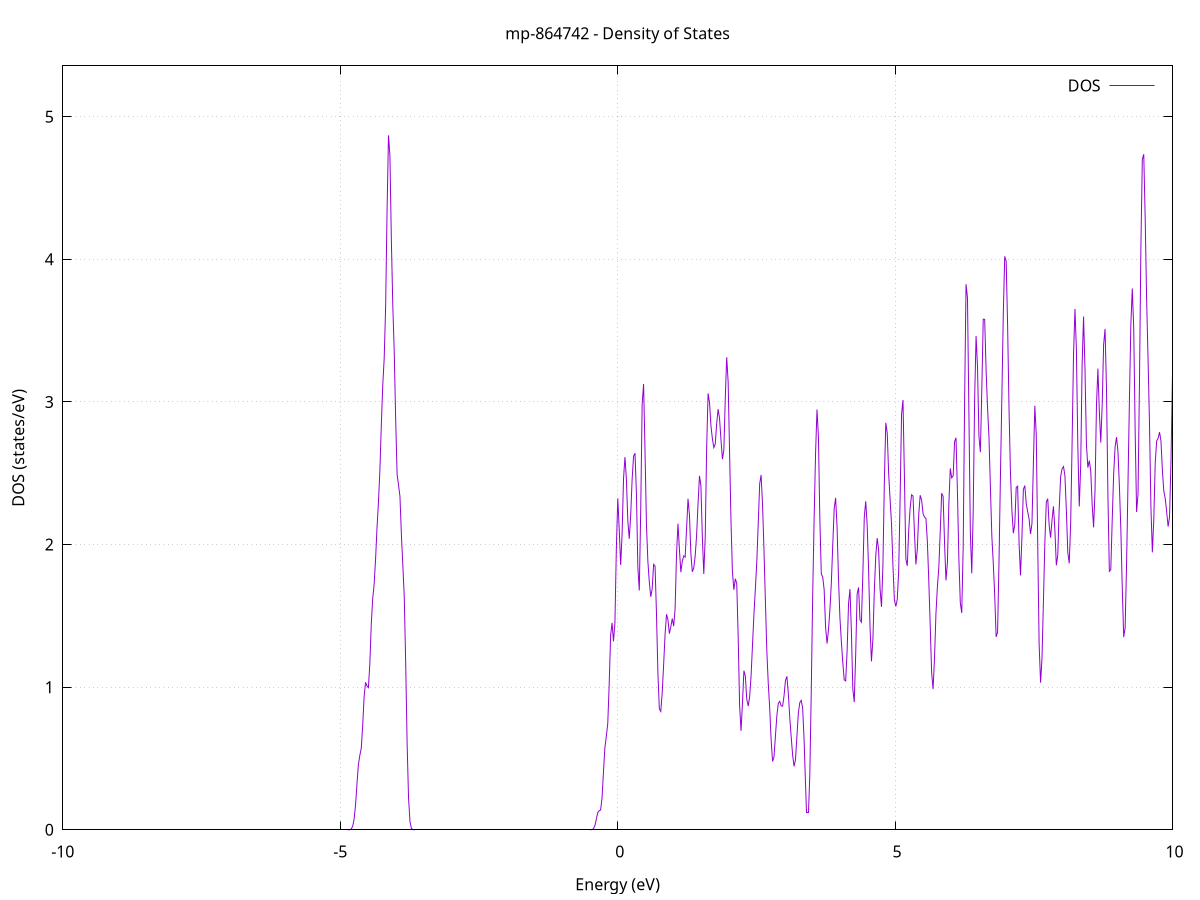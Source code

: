 set title 'mp-864742 - Density of States'
set xlabel 'Energy (eV)'
set ylabel 'DOS (states/eV)'
set grid
set xrange [-10:10]
set yrange [0:5.356]
set xzeroaxis lt -1
set terminal png size 800,600
set output 'mp-864742_dos_gnuplot.png'
plot '-' using 1:2 with lines title 'DOS'
-24.716100 0.000000
-24.690300 0.000000
-24.664400 0.000000
-24.638600 0.000000
-24.612800 0.000000
-24.586900 0.000000
-24.561100 0.000000
-24.535300 0.000000
-24.509400 0.000000
-24.483600 0.000000
-24.457800 0.000000
-24.432000 0.000000
-24.406100 0.000000
-24.380300 0.000000
-24.354500 0.000000
-24.328600 0.000000
-24.302800 0.000000
-24.277000 0.000000
-24.251200 0.000000
-24.225300 0.000000
-24.199500 0.000000
-24.173700 0.000000
-24.147800 0.000000
-24.122000 0.000000
-24.096200 0.000000
-24.070300 0.000000
-24.044500 0.000000
-24.018700 0.000000
-23.992900 0.000000
-23.967000 0.000000
-23.941200 0.000000
-23.915400 0.000000
-23.889500 0.000000
-23.863700 0.000000
-23.837900 0.000000
-23.812100 0.000000
-23.786200 0.000000
-23.760400 0.000000
-23.734600 0.000000
-23.708700 0.000000
-23.682900 0.000000
-23.657100 0.000000
-23.631200 0.000000
-23.605400 0.000000
-23.579600 0.000000
-23.553800 0.000000
-23.527900 0.000000
-23.502100 0.000000
-23.476300 0.000000
-23.450400 0.000000
-23.424600 0.000000
-23.398800 0.000000
-23.373000 0.000000
-23.347100 0.000000
-23.321300 0.000000
-23.295500 0.000000
-23.269600 0.000000
-23.243800 0.000000
-23.218000 0.000000
-23.192200 0.000000
-23.166300 0.000000
-23.140500 0.000000
-23.114700 0.000000
-23.088800 0.000000
-23.063000 0.000000
-23.037200 0.000000
-23.011300 0.000000
-22.985500 0.000000
-22.959700 0.000000
-22.933900 0.000000
-22.908000 0.000000
-22.882200 0.000000
-22.856400 0.000000
-22.830500 0.000000
-22.804700 0.000000
-22.778900 0.000000
-22.753100 0.000000
-22.727200 0.000000
-22.701400 0.000000
-22.675600 0.000000
-22.649700 0.000000
-22.623900 0.000000
-22.598100 0.000000
-22.572200 0.000000
-22.546400 0.000000
-22.520600 0.000500
-22.494800 0.011500
-22.468900 0.144000
-22.443100 1.083900
-22.417300 4.920800
-22.391400 13.789600
-22.365600 25.546900
-22.339800 36.479000
-22.314000 46.267000
-22.288100 48.267600
-22.262300 34.844300
-22.236500 15.953400
-22.210600 5.738500
-22.184800 8.508500
-22.159000 28.152300
-22.133100 66.675800
-22.107300 106.587000
-22.081500 115.550600
-22.055700 83.908400
-22.029800 39.835400
-22.004000 12.054400
-21.978200 2.277900
-21.952300 0.264900
-21.926500 0.018800
-21.900700 0.000800
-21.874900 0.000000
-21.849000 0.000000
-21.823200 0.000000
-21.797400 0.000000
-21.771500 0.000000
-21.745700 0.000000
-21.719900 0.000000
-21.694000 0.000000
-21.668200 0.000000
-21.642400 0.000000
-21.616600 0.000000
-21.590700 0.000000
-21.564900 0.000000
-21.539100 0.000000
-21.513200 0.000000
-21.487400 0.000000
-21.461600 0.000000
-21.435800 0.000000
-21.409900 0.000000
-21.384100 0.000000
-21.358300 0.000000
-21.332400 0.000000
-21.306600 0.000000
-21.280800 0.000000
-21.254900 0.000000
-21.229100 0.000000
-21.203300 0.000000
-21.177500 0.000000
-21.151600 0.000000
-21.125800 0.000000
-21.100000 0.000000
-21.074100 0.000000
-21.048300 0.000000
-21.022500 0.000000
-20.996700 0.000000
-20.970800 0.000000
-20.945000 0.000000
-20.919200 0.000000
-20.893300 0.000000
-20.867500 0.000000
-20.841700 0.000000
-20.815900 0.000000
-20.790000 0.000000
-20.764200 0.000000
-20.738400 0.000000
-20.712500 0.000000
-20.686700 0.000000
-20.660900 0.000000
-20.635000 0.000000
-20.609200 0.000000
-20.583400 0.000000
-20.557600 0.000000
-20.531700 0.000000
-20.505900 0.000000
-20.480100 0.000000
-20.454200 0.000000
-20.428400 0.000000
-20.402600 0.000000
-20.376800 0.000000
-20.350900 0.000000
-20.325100 0.000000
-20.299300 0.000000
-20.273400 0.000000
-20.247600 0.000000
-20.221800 0.000000
-20.195900 0.000000
-20.170100 0.000000
-20.144300 0.000000
-20.118500 0.000000
-20.092600 0.000000
-20.066800 0.000000
-20.041000 0.000000
-20.015100 0.000000
-19.989300 0.000000
-19.963500 0.000000
-19.937700 0.000000
-19.911800 0.000000
-19.886000 0.000000
-19.860200 0.000000
-19.834300 0.000000
-19.808500 0.000000
-19.782700 0.000000
-19.756800 0.000000
-19.731000 0.000000
-19.705200 0.000000
-19.679400 0.000000
-19.653500 0.000000
-19.627700 0.000000
-19.601900 0.000000
-19.576000 0.000000
-19.550200 0.000000
-19.524400 0.000000
-19.498600 0.000000
-19.472700 0.000000
-19.446900 0.000000
-19.421100 0.000000
-19.395200 0.000000
-19.369400 0.000000
-19.343600 0.000000
-19.317700 0.000000
-19.291900 0.000000
-19.266100 0.000000
-19.240300 0.000000
-19.214400 0.000000
-19.188600 0.000000
-19.162800 0.000000
-19.136900 0.000000
-19.111100 0.000000
-19.085300 0.000000
-19.059500 0.000000
-19.033600 0.000000
-19.007800 0.000000
-18.982000 0.000000
-18.956100 0.000000
-18.930300 0.000000
-18.904500 0.000000
-18.878600 0.000000
-18.852800 0.000000
-18.827000 0.000000
-18.801200 0.000000
-18.775300 0.000000
-18.749500 0.000000
-18.723700 0.001200
-18.697800 0.024100
-18.672000 0.298000
-18.646200 2.216200
-18.620400 10.000600
-18.594500 28.000200
-18.568700 51.400400
-18.542900 69.142400
-18.517000 76.926200
-18.491200 70.658900
-18.465400 48.106300
-18.439600 22.242800
-18.413700 6.692800
-18.387900 1.281200
-18.362100 0.153400
-18.336200 0.011300
-18.310400 0.000500
-18.284600 0.000000
-18.258700 0.000000
-18.232900 0.000000
-18.207100 0.000000
-18.181300 0.000000
-18.155400 0.000000
-18.129600 0.000000
-18.103800 0.000000
-18.077900 0.000000
-18.052100 0.000000
-18.026300 0.000000
-18.000500 0.000000
-17.974600 0.000000
-17.948800 0.000000
-17.923000 0.000000
-17.897100 0.000000
-17.871300 0.000000
-17.845500 0.000000
-17.819600 0.000000
-17.793800 0.000000
-17.768000 0.000000
-17.742200 0.000000
-17.716300 0.000000
-17.690500 0.000000
-17.664700 0.000000
-17.638800 0.000000
-17.613000 0.000000
-17.587200 0.000000
-17.561400 0.000000
-17.535500 0.000000
-17.509700 0.000000
-17.483900 0.000000
-17.458000 0.000000
-17.432200 0.000000
-17.406400 0.000000
-17.380500 0.000000
-17.354700 0.000000
-17.328900 0.000000
-17.303100 0.000000
-17.277200 0.000000
-17.251400 0.000000
-17.225600 0.000000
-17.199700 0.000000
-17.173900 0.000000
-17.148100 0.000000
-17.122300 0.000000
-17.096400 0.000000
-17.070600 0.000000
-17.044800 0.000000
-17.018900 0.000000
-16.993100 0.000000
-16.967300 0.000000
-16.941400 0.000000
-16.915600 0.000000
-16.889800 0.000000
-16.864000 0.000000
-16.838100 0.000000
-16.812300 0.000000
-16.786500 0.000000
-16.760600 0.000000
-16.734800 0.000000
-16.709000 0.000000
-16.683200 0.000000
-16.657300 0.000000
-16.631500 0.000000
-16.605700 0.000000
-16.579800 0.000000
-16.554000 0.000000
-16.528200 0.000000
-16.502300 0.000000
-16.476500 0.000000
-16.450700 0.000000
-16.424900 0.000000
-16.399000 0.000000
-16.373200 0.000000
-16.347400 0.000000
-16.321500 0.000000
-16.295700 0.000000
-16.269900 0.000000
-16.244100 0.000000
-16.218200 0.000000
-16.192400 0.000000
-16.166600 0.000000
-16.140700 0.000000
-16.114900 0.000000
-16.089100 0.000000
-16.063300 0.000000
-16.037400 0.000000
-16.011600 0.000000
-15.985800 0.000000
-15.959900 0.000000
-15.934100 0.000000
-15.908300 0.000000
-15.882400 0.000000
-15.856600 0.000000
-15.830800 0.000000
-15.805000 0.000000
-15.779100 0.000000
-15.753300 0.000000
-15.727500 0.000000
-15.701600 0.000000
-15.675800 0.000000
-15.650000 0.000000
-15.624200 0.000000
-15.598300 0.000000
-15.572500 0.000000
-15.546700 0.000000
-15.520800 0.000000
-15.495000 0.000000
-15.469200 0.000000
-15.443300 0.000000
-15.417500 0.000000
-15.391700 0.000000
-15.365900 0.000000
-15.340000 0.000000
-15.314200 0.000000
-15.288400 0.000000
-15.262500 0.000000
-15.236700 0.000000
-15.210900 0.000000
-15.185100 0.000000
-15.159200 0.000000
-15.133400 0.000000
-15.107600 0.000000
-15.081700 0.000000
-15.055900 0.000000
-15.030100 0.000000
-15.004200 0.000000
-14.978400 0.000000
-14.952600 0.000000
-14.926800 0.000000
-14.900900 0.000000
-14.875100 0.000000
-14.849300 0.000000
-14.823400 0.000000
-14.797600 0.000000
-14.771800 0.000000
-14.746000 0.000000
-14.720100 0.000000
-14.694300 0.000000
-14.668500 0.000000
-14.642600 0.000000
-14.616800 0.000000
-14.591000 0.000000
-14.565100 0.000000
-14.539300 0.000000
-14.513500 0.000000
-14.487700 0.000000
-14.461800 0.000000
-14.436000 0.000000
-14.410200 0.000000
-14.384300 0.000000
-14.358500 0.000000
-14.332700 0.000000
-14.306900 0.000000
-14.281000 0.000000
-14.255200 0.000000
-14.229400 0.000000
-14.203500 0.000000
-14.177700 0.000000
-14.151900 0.000000
-14.126000 0.000000
-14.100200 0.000000
-14.074400 0.000000
-14.048600 0.000000
-14.022700 0.000000
-13.996900 0.000000
-13.971100 0.000000
-13.945200 0.000000
-13.919400 0.000000
-13.893600 0.000000
-13.867800 0.000000
-13.841900 0.000000
-13.816100 0.000000
-13.790300 0.000000
-13.764400 0.000000
-13.738600 0.000000
-13.712800 0.000000
-13.687000 0.000000
-13.661100 0.000000
-13.635300 0.000000
-13.609500 0.000000
-13.583600 0.000000
-13.557800 0.000000
-13.532000 0.000000
-13.506100 0.000000
-13.480300 0.000000
-13.454500 0.000000
-13.428700 0.000000
-13.402800 0.000000
-13.377000 0.000000
-13.351200 0.000000
-13.325300 0.000000
-13.299500 0.000000
-13.273700 0.000000
-13.247900 0.000000
-13.222000 0.000000
-13.196200 0.000000
-13.170400 0.000000
-13.144500 0.000000
-13.118700 0.000000
-13.092900 0.000000
-13.067000 0.000000
-13.041200 0.000000
-13.015400 0.000000
-12.989600 0.000000
-12.963700 0.000000
-12.937900 0.000000
-12.912100 0.000000
-12.886200 0.000000
-12.860400 0.000000
-12.834600 0.000000
-12.808800 0.000000
-12.782900 0.000000
-12.757100 0.000000
-12.731300 0.000000
-12.705400 0.000000
-12.679600 0.000000
-12.653800 0.000000
-12.627900 0.000000
-12.602100 0.000000
-12.576300 0.000000
-12.550500 0.000000
-12.524600 0.000000
-12.498800 0.000000
-12.473000 0.000000
-12.447100 0.000000
-12.421300 0.000000
-12.395500 0.000000
-12.369700 0.000000
-12.343800 0.000000
-12.318000 0.000000
-12.292200 0.000000
-12.266300 0.000000
-12.240500 0.000000
-12.214700 0.000000
-12.188800 0.000000
-12.163000 0.000000
-12.137200 0.000000
-12.111400 0.000000
-12.085500 0.000000
-12.059700 0.000000
-12.033900 0.000000
-12.008000 0.000000
-11.982200 0.000000
-11.956400 0.000000
-11.930600 0.000000
-11.904700 0.000000
-11.878900 0.000000
-11.853100 0.000000
-11.827200 0.000000
-11.801400 0.000000
-11.775600 0.000000
-11.749800 0.000000
-11.723900 0.000000
-11.698100 0.000000
-11.672300 0.000000
-11.646400 0.000000
-11.620600 0.000000
-11.594800 0.000000
-11.568900 0.000000
-11.543100 0.000000
-11.517300 0.000000
-11.491500 0.000000
-11.465600 0.000000
-11.439800 0.000000
-11.414000 0.000000
-11.388100 0.000000
-11.362300 0.000000
-11.336500 0.000000
-11.310700 0.000000
-11.284800 0.000000
-11.259000 0.000000
-11.233200 0.000000
-11.207300 0.000000
-11.181500 0.000000
-11.155700 0.000000
-11.129800 0.000000
-11.104000 0.000000
-11.078200 0.000000
-11.052400 0.000000
-11.026500 0.000000
-11.000700 0.000000
-10.974900 0.000000
-10.949000 0.000000
-10.923200 0.000000
-10.897400 0.000000
-10.871600 0.000000
-10.845700 0.000000
-10.819900 0.000000
-10.794100 0.000000
-10.768200 0.000000
-10.742400 0.000000
-10.716600 0.000000
-10.690700 0.000000
-10.664900 0.000000
-10.639100 0.000000
-10.613300 0.000000
-10.587400 0.000000
-10.561600 0.000000
-10.535800 0.000000
-10.509900 0.000000
-10.484100 0.000000
-10.458300 0.000000
-10.432500 0.000000
-10.406600 0.000000
-10.380800 0.000000
-10.355000 0.000000
-10.329100 0.000000
-10.303300 0.000000
-10.277500 0.000000
-10.251600 0.000000
-10.225800 0.000000
-10.200000 0.000000
-10.174200 0.000000
-10.148300 0.000000
-10.122500 0.000000
-10.096700 0.000000
-10.070800 0.000000
-10.045000 0.000000
-10.019200 0.000000
-9.993400 0.000000
-9.967500 0.000000
-9.941700 0.000000
-9.915900 0.000000
-9.890000 0.000000
-9.864200 0.000000
-9.838400 0.000000
-9.812500 0.000000
-9.786700 0.000000
-9.760900 0.000000
-9.735100 0.000000
-9.709200 0.000000
-9.683400 0.000000
-9.657600 0.000000
-9.631700 0.000000
-9.605900 0.000000
-9.580100 0.000000
-9.554300 0.000000
-9.528400 0.000000
-9.502600 0.000000
-9.476800 0.000000
-9.450900 0.000000
-9.425100 0.000000
-9.399300 0.000000
-9.373500 0.000000
-9.347600 0.000000
-9.321800 0.000000
-9.296000 0.000000
-9.270100 0.000000
-9.244300 0.000000
-9.218500 0.000000
-9.192600 0.000000
-9.166800 0.000000
-9.141000 0.000000
-9.115200 0.000000
-9.089300 0.000000
-9.063500 0.000000
-9.037700 0.000000
-9.011800 0.000000
-8.986000 0.000000
-8.960200 0.000000
-8.934400 0.000000
-8.908500 0.000000
-8.882700 0.000000
-8.856900 0.000000
-8.831000 0.000000
-8.805200 0.000000
-8.779400 0.000000
-8.753500 0.000000
-8.727700 0.000000
-8.701900 0.000000
-8.676100 0.000000
-8.650200 0.000000
-8.624400 0.000000
-8.598600 0.000000
-8.572700 0.000000
-8.546900 0.000000
-8.521100 0.000000
-8.495300 0.000000
-8.469400 0.000000
-8.443600 0.000000
-8.417800 0.000000
-8.391900 0.000000
-8.366100 0.000000
-8.340300 0.000000
-8.314400 0.000000
-8.288600 0.000000
-8.262800 0.000000
-8.237000 0.000000
-8.211100 0.000000
-8.185300 0.000000
-8.159500 0.000000
-8.133600 0.000000
-8.107800 0.000000
-8.082000 0.000000
-8.056200 0.000000
-8.030300 0.000000
-8.004500 0.000000
-7.978700 0.000000
-7.952800 0.000000
-7.927000 0.000000
-7.901200 0.000000
-7.875300 0.000000
-7.849500 0.000000
-7.823700 0.000000
-7.797900 0.000000
-7.772000 0.000000
-7.746200 0.000000
-7.720400 0.000000
-7.694500 0.000000
-7.668700 0.000000
-7.642900 0.000000
-7.617100 0.000000
-7.591200 0.000000
-7.565400 0.000000
-7.539600 0.000000
-7.513700 0.000000
-7.487900 0.000000
-7.462100 0.000000
-7.436200 0.000000
-7.410400 0.000000
-7.384600 0.000000
-7.358800 0.000000
-7.332900 0.000000
-7.307100 0.000000
-7.281300 0.000000
-7.255400 0.000000
-7.229600 0.000000
-7.203800 0.000000
-7.178000 0.000000
-7.152100 0.000000
-7.126300 0.000000
-7.100500 0.000000
-7.074600 0.000000
-7.048800 0.000000
-7.023000 0.000000
-6.997200 0.000000
-6.971300 0.000000
-6.945500 0.000000
-6.919700 0.000000
-6.893800 0.000000
-6.868000 0.000000
-6.842200 0.000000
-6.816300 0.000000
-6.790500 0.000000
-6.764700 0.000000
-6.738900 0.000000
-6.713000 0.000000
-6.687200 0.000000
-6.661400 0.000000
-6.635500 0.000000
-6.609700 0.000000
-6.583900 0.000000
-6.558100 0.000000
-6.532200 0.000000
-6.506400 0.000000
-6.480600 0.000000
-6.454700 0.000000
-6.428900 0.000000
-6.403100 0.000000
-6.377200 0.000000
-6.351400 0.000000
-6.325600 0.000000
-6.299800 0.000000
-6.273900 0.000000
-6.248100 0.000000
-6.222300 0.000000
-6.196400 0.000000
-6.170600 0.000000
-6.144800 0.000000
-6.119000 0.000000
-6.093100 0.000000
-6.067300 0.000000
-6.041500 0.000000
-6.015600 0.000000
-5.989800 0.000000
-5.964000 0.000000
-5.938100 0.000000
-5.912300 0.000000
-5.886500 0.000000
-5.860700 0.000000
-5.834800 0.000000
-5.809000 0.000000
-5.783200 0.000000
-5.757300 0.000000
-5.731500 0.000000
-5.705700 0.000000
-5.679900 0.000000
-5.654000 0.000000
-5.628200 0.000000
-5.602400 0.000000
-5.576500 0.000000
-5.550700 0.000000
-5.524900 0.000000
-5.499000 0.000000
-5.473200 0.000000
-5.447400 0.000000
-5.421600 0.000000
-5.395700 0.000000
-5.369900 0.000000
-5.344100 0.000000
-5.318200 0.000000
-5.292400 0.000000
-5.266600 0.000000
-5.240800 0.000000
-5.214900 0.000000
-5.189100 0.000000
-5.163300 0.000000
-5.137400 0.000000
-5.111600 0.000000
-5.085800 0.000000
-5.059900 0.000000
-5.034100 0.000000
-5.008300 0.000000
-4.982500 0.000000
-4.956600 0.000000
-4.930800 0.000000
-4.905000 0.000000
-4.879100 0.000000
-4.853300 0.000100
-4.827500 0.000800
-4.801700 0.005400
-4.775800 0.023900
-4.750000 0.073600
-4.724200 0.172000
-4.698300 0.318700
-4.672500 0.458800
-4.646700 0.521400
-4.620900 0.571200
-4.595000 0.730800
-4.569200 0.934200
-4.543400 1.033800
-4.517500 1.008500
-4.491700 0.996800
-4.465900 1.167600
-4.440000 1.445300
-4.414200 1.622100
-4.388400 1.722400
-4.362600 1.898700
-4.336700 2.119600
-4.310900 2.296400
-4.285100 2.520700
-4.259200 2.840900
-4.233400 3.117000
-4.207600 3.304800
-4.181800 3.660800
-4.155900 4.334000
-4.130100 4.868700
-4.104300 4.727400
-4.078400 4.137700
-4.052600 3.678600
-4.026800 3.354900
-4.000900 2.885800
-3.975100 2.493400
-3.949300 2.418300
-3.923500 2.338500
-3.897600 2.071300
-3.871800 1.855500
-3.846000 1.635500
-3.820100 1.170000
-3.794300 0.606400
-3.768500 0.221800
-3.742700 0.056500
-3.716800 0.009700
-3.691000 0.001100
-3.665200 0.000100
-3.639300 0.000000
-3.613500 0.000000
-3.587700 0.000000
-3.561800 0.000000
-3.536000 0.000000
-3.510200 0.000000
-3.484400 0.000000
-3.458500 0.000000
-3.432700 0.000000
-3.406900 0.000000
-3.381000 0.000000
-3.355200 0.000000
-3.329400 0.000000
-3.303600 0.000000
-3.277700 0.000000
-3.251900 0.000000
-3.226100 0.000000
-3.200200 0.000000
-3.174400 0.000000
-3.148600 0.000000
-3.122700 0.000000
-3.096900 0.000000
-3.071100 0.000000
-3.045300 0.000000
-3.019400 0.000000
-2.993600 0.000000
-2.967800 0.000000
-2.941900 0.000000
-2.916100 0.000000
-2.890300 0.000000
-2.864500 0.000000
-2.838600 0.000000
-2.812800 0.000000
-2.787000 0.000000
-2.761100 0.000000
-2.735300 0.000000
-2.709500 0.000000
-2.683600 0.000000
-2.657800 0.000000
-2.632000 0.000000
-2.606200 0.000000
-2.580300 0.000000
-2.554500 0.000000
-2.528700 0.000000
-2.502800 0.000000
-2.477000 0.000000
-2.451200 0.000000
-2.425400 0.000000
-2.399500 0.000000
-2.373700 0.000000
-2.347900 0.000000
-2.322000 0.000000
-2.296200 0.000000
-2.270400 0.000000
-2.244600 0.000000
-2.218700 0.000000
-2.192900 0.000000
-2.167100 0.000000
-2.141200 0.000000
-2.115400 0.000000
-2.089600 0.000000
-2.063700 0.000000
-2.037900 0.000000
-2.012100 0.000000
-1.986300 0.000000
-1.960400 0.000000
-1.934600 0.000000
-1.908800 0.000000
-1.882900 0.000000
-1.857100 0.000000
-1.831300 0.000000
-1.805500 0.000000
-1.779600 0.000000
-1.753800 0.000000
-1.728000 0.000000
-1.702100 0.000000
-1.676300 0.000000
-1.650500 0.000000
-1.624600 0.000000
-1.598800 0.000000
-1.573000 0.000000
-1.547200 0.000000
-1.521300 0.000000
-1.495500 0.000000
-1.469700 0.000000
-1.443800 0.000000
-1.418000 0.000000
-1.392200 0.000000
-1.366400 0.000000
-1.340500 0.000000
-1.314700 0.000000
-1.288900 0.000000
-1.263000 0.000000
-1.237200 0.000000
-1.211400 0.000000
-1.185500 0.000000
-1.159700 0.000000
-1.133900 0.000000
-1.108100 0.000000
-1.082200 0.000000
-1.056400 0.000000
-1.030600 0.000000
-1.004700 0.000000
-0.978900 0.000000
-0.953100 0.000000
-0.927300 0.000000
-0.901400 0.000000
-0.875600 0.000000
-0.849800 0.000000
-0.823900 0.000000
-0.798100 0.000000
-0.772300 0.000000
-0.746400 0.000000
-0.720600 0.000000
-0.694800 0.000000
-0.669000 0.000000
-0.643100 0.000000
-0.617300 0.000000
-0.591500 0.000000
-0.565600 0.000000
-0.539800 0.000000
-0.514000 0.000000
-0.488200 0.000100
-0.462300 0.001000
-0.436500 0.006800
-0.410700 0.028100
-0.384800 0.072800
-0.359000 0.120000
-0.333200 0.133300
-0.307400 0.138300
-0.281500 0.222700
-0.255700 0.404100
-0.229900 0.575100
-0.204000 0.655200
-0.178200 0.744800
-0.152400 1.017300
-0.126500 1.363600
-0.100700 1.450700
-0.074900 1.321700
-0.049100 1.449100
-0.023200 1.976100
0.002600 2.323500
0.028400 2.105300
0.054300 1.856900
0.080100 2.072200
0.105900 2.461800
0.131700 2.613100
0.157600 2.458200
0.183400 2.166600
0.209200 2.040400
0.235100 2.206200
0.260900 2.456000
0.286700 2.618400
0.312600 2.640400
0.338400 2.359700
0.364200 1.840200
0.390000 1.677800
0.415900 2.242300
0.441700 2.982400
0.467500 3.125500
0.493400 2.655300
0.519200 2.139600
0.545000 1.880500
0.570800 1.736200
0.596700 1.633500
0.622500 1.689600
0.648300 1.861200
0.674200 1.848600
0.700000 1.515000
0.725800 1.095200
0.751700 0.847900
0.777500 0.829800
0.803300 0.963300
0.829100 1.159300
0.855000 1.371500
0.880800 1.511100
0.906600 1.471900
0.932500 1.375100
0.958300 1.422900
0.984100 1.481100
1.009900 1.427600
1.035800 1.549600
1.061600 1.937600
1.087400 2.145900
1.113300 1.966000
1.139100 1.805800
1.164900 1.882400
1.190800 1.920400
1.216600 1.912200
1.242400 2.111700
1.268200 2.320800
1.294100 2.209000
1.319900 1.937100
1.345700 1.808900
1.371600 1.835200
1.397400 1.920700
1.423200 2.065300
1.449000 2.286600
1.474900 2.481200
1.500700 2.413100
1.526500 2.053900
1.552400 1.793500
1.578200 2.049700
1.604000 2.676100
1.629900 3.059500
1.655700 2.995900
1.681500 2.832200
1.707300 2.742700
1.733200 2.679800
1.759000 2.703600
1.784800 2.849600
1.810700 2.949400
1.836500 2.884500
1.862300 2.735300
1.888100 2.599200
1.914000 2.662000
1.939800 3.024300
1.965600 3.313400
1.991500 3.141900
2.017300 2.648500
2.043100 2.157400
2.068900 1.807300
2.094800 1.682700
2.120600 1.760100
2.146400 1.726700
2.172300 1.352700
2.198100 0.872700
2.223900 0.693700
2.249800 0.890800
2.275600 1.115800
2.301400 1.076000
2.327200 0.915300
2.353100 0.867400
2.378900 0.931800
2.404700 1.079100
2.430600 1.296900
2.456400 1.512100
2.482200 1.690800
2.508000 1.879600
2.533900 2.147200
2.559700 2.426100
2.585500 2.487500
2.611400 2.278900
2.637200 1.964900
2.663000 1.603000
2.688900 1.250400
2.714700 1.025100
2.740500 0.852500
2.766300 0.631500
2.792200 0.479000
2.818000 0.511100
2.843800 0.657700
2.869700 0.800900
2.895500 0.886100
2.921300 0.900100
2.947100 0.868800
2.973000 0.866800
2.998800 0.939100
3.024600 1.047200
3.050500 1.075600
3.076300 0.954900
3.102100 0.786000
3.128000 0.649600
3.153800 0.523900
3.179600 0.445100
3.205400 0.491200
3.231300 0.656300
3.257100 0.819800
3.282900 0.891800
3.308800 0.907700
3.334600 0.851700
3.360400 0.630300
3.386200 0.320900
3.412100 0.118500
3.437900 0.118500
3.463700 0.390200
3.489600 0.971600
3.515400 1.648300
3.541200 2.181400
3.567100 2.641100
3.592900 2.946900
3.618700 2.753000
3.644500 2.173500
3.670400 1.794000
3.696200 1.772000
3.722000 1.682700
3.747900 1.419000
3.773700 1.305800
3.799500 1.399600
3.825300 1.542300
3.851200 1.728700
3.877000 1.997600
3.902800 2.253600
3.928700 2.327300
3.954500 2.122300
3.980300 1.764700
4.006200 1.485800
4.032000 1.319100
4.057800 1.172600
4.083600 1.051100
4.109500 1.044000
4.135300 1.249000
4.161100 1.582900
4.187000 1.687400
4.212800 1.388200
4.238600 0.986900
4.264400 0.895000
4.290300 1.231100
4.316100 1.653300
4.341900 1.699000
4.367800 1.471600
4.393600 1.455600
4.419400 1.796600
4.445200 2.193100
4.471100 2.303000
4.496900 2.139000
4.522700 1.825300
4.548600 1.419000
4.574400 1.181100
4.600200 1.333500
4.626100 1.674400
4.651900 1.920300
4.677700 2.044900
4.703500 1.963900
4.729400 1.688600
4.755200 1.562700
4.781000 1.852600
4.806900 2.443100
4.832700 2.853700
4.858500 2.782500
4.884300 2.499000
4.910200 2.316400
4.936000 2.143600
4.961800 1.849700
4.987700 1.612200
5.013500 1.565400
5.039300 1.615500
5.065200 1.813400
5.091000 2.325400
5.116800 2.914000
5.142600 3.013200
5.168500 2.473100
5.194300 1.898500
5.220100 1.850800
5.246000 2.101600
5.271800 2.257800
5.297600 2.348800
5.323400 2.340200
5.349300 2.084000
5.375100 1.860400
5.400900 1.966000
5.426800 2.213100
5.452600 2.345300
5.478400 2.312800
5.504300 2.217000
5.530100 2.192500
5.555900 2.183900
5.581700 2.023700
5.607600 1.747300
5.633400 1.430100
5.659200 1.101700
5.685100 0.986400
5.710900 1.204500
5.736700 1.515700
5.762500 1.700900
5.788400 1.840100
5.814200 2.093700
5.840000 2.359900
5.865900 2.337800
5.891700 2.010100
5.917500 1.748700
5.943400 1.873200
5.969200 2.283000
5.995000 2.533300
6.020800 2.467500
6.046700 2.481600
6.072500 2.720900
6.098300 2.748800
6.124200 2.363500
6.150000 1.898100
6.175800 1.591000
6.201600 1.520100
6.227500 1.981300
6.253300 3.003400
6.279100 3.825200
6.305000 3.729000
6.330800 2.915900
6.356600 2.083800
6.382500 1.798100
6.408300 2.238000
6.434100 3.021700
6.459900 3.462300
6.485800 3.245700
6.511600 2.758200
6.537400 2.647800
6.563300 3.087400
6.589100 3.579900
6.614900 3.578300
6.640700 3.221600
6.666600 2.960400
6.692400 2.754200
6.718200 2.400400
6.744100 2.058100
6.769900 1.869900
6.795700 1.645900
6.821500 1.352400
6.847400 1.385400
6.873200 1.882200
6.899000 2.481100
6.924900 3.040700
6.950700 3.623500
6.976500 4.020600
7.002400 3.986400
7.028200 3.538100
7.054000 2.944500
7.079800 2.499400
7.105700 2.237000
7.131500 2.079300
7.157300 2.139300
7.183200 2.400000
7.209000 2.409200
7.234800 2.010200
7.260600 1.783900
7.286500 2.055100
7.312300 2.387100
7.338100 2.413100
7.364000 2.288400
7.389800 2.230400
7.415600 2.178200
7.441500 2.073600
7.467300 2.147700
7.493100 2.573500
7.518900 2.973000
7.544800 2.767600
7.570600 2.013800
7.596400 1.301300
7.622300 1.031400
7.648100 1.204200
7.673900 1.605700
7.699700 2.015000
7.725600 2.297000
7.751400 2.321500
7.777200 2.135600
7.803100 2.048400
7.828900 2.173500
7.854700 2.268000
7.880600 2.100300
7.906400 1.854500
7.932200 1.924000
7.958000 2.249900
7.983900 2.476100
8.009700 2.531200
8.035500 2.546400
8.061400 2.483900
8.087200 2.238800
8.113000 1.944600
8.138800 1.867800
8.164700 2.147400
8.190500 2.711200
8.216300 3.331100
8.242200 3.651400
8.268000 3.368800
8.293800 2.688400
8.319700 2.266700
8.345500 2.551800
8.371300 3.265100
8.397100 3.598600
8.423000 3.226400
8.448800 2.702800
8.474600 2.539400
8.500500 2.588500
8.526300 2.515900
8.552100 2.282100
8.577900 2.120400
8.603800 2.378400
8.629600 2.974400
8.655400 3.233300
8.681300 2.934200
8.707100 2.714600
8.732900 2.979300
8.758700 3.401300
8.784600 3.511600
8.810400 3.091800
8.836200 2.343000
8.862100 1.812400
8.887900 1.823700
8.913700 2.173100
8.939600 2.496000
8.965400 2.683100
8.991200 2.753100
9.017000 2.651600
9.042900 2.412400
9.068700 2.110000
9.094500 1.699500
9.120400 1.351600
9.146200 1.414100
9.172000 1.859600
9.197800 2.427300
9.223700 3.013300
9.249500 3.543400
9.275300 3.795200
9.301200 3.518000
9.327000 2.795700
9.352800 2.228000
9.378700 2.354800
9.404500 3.128700
9.430300 4.081100
9.456100 4.700500
9.482000 4.736400
9.507800 4.288500
9.533600 3.720400
9.559500 3.298600
9.585300 2.850500
9.611100 2.265100
9.636900 1.944700
9.662800 2.173800
9.688600 2.572900
9.714400 2.726100
9.740300 2.745000
9.766100 2.788000
9.791900 2.726700
9.817800 2.521400
9.843600 2.373500
9.869400 2.322500
9.895200 2.228400
9.921100 2.125900
9.946900 2.192800
9.972700 2.583600
9.998600 3.164700
10.024400 3.501300
10.050200 3.421300
10.076000 3.201700
10.101900 3.078700
10.127700 3.116100
10.153500 3.390100
10.179400 3.776700
10.205200 3.875400
10.231000 3.507000
10.256900 3.068100
10.282700 2.888100
10.308500 2.742600
10.334300 2.451700
10.360200 2.230200
10.386000 2.276800
10.411800 2.513700
10.437700 2.828000
10.463500 3.192600
10.489300 3.412500
10.515100 3.378800
10.541000 3.369300
10.566800 3.415300
10.592600 3.243900
10.618500 2.970400
10.644300 2.900700
10.670100 3.042000
10.696000 3.203900
10.721800 3.281200
10.747600 3.242400
10.773400 3.109800
10.799300 3.001500
10.825100 2.937900
10.850900 2.902000
10.876800 2.890900
10.902600 2.831400
10.928400 2.734300
10.954200 2.620300
10.980100 2.448500
11.005900 2.283800
11.031700 2.262000
11.057600 2.494900
11.083400 3.007300
11.109200 3.479300
11.135000 3.409100
11.160900 2.936000
11.186700 2.754200
11.212500 2.917800
11.238400 2.857800
11.264200 2.510900
11.290000 2.293100
11.315900 2.389700
11.341700 2.576500
11.367500 2.670000
11.393300 2.860600
11.419200 3.304300
11.445000 3.858000
11.470800 4.112200
11.496700 3.836600
11.522500 3.455500
11.548300 3.328300
11.574100 3.175700
11.600000 2.696800
11.625800 2.135600
11.651600 1.940300
11.677500 2.080300
11.703300 2.118000
11.729100 1.977700
11.755000 1.965000
11.780800 2.161600
11.806600 2.458100
11.832400 2.719700
11.858300 2.786300
11.884100 2.713800
11.909900 2.712000
11.935800 2.809000
11.961600 2.998200
11.987400 3.221300
12.013200 3.160800
12.039100 2.778700
12.064900 2.515800
12.090700 2.531400
12.116600 2.605200
12.142400 2.647300
12.168200 2.691600
12.194100 2.729000
12.219900 2.657500
12.245700 2.525000
12.271500 2.569000
12.297400 2.738400
12.323200 2.898700
12.349000 3.236400
12.374900 3.766100
12.400700 4.069400
12.426500 3.952200
12.452300 3.797000
12.478200 3.880900
12.504000 3.867600
12.529800 3.532800
12.555700 3.309900
12.581500 3.490600
12.607300 3.819400
12.633200 3.991200
12.659000 3.857100
12.684800 3.464000
12.710600 3.031900
12.736500 2.748400
12.762300 2.560000
12.788100 2.263200
12.814000 2.025100
12.839800 2.326900
12.865600 3.276200
12.891400 4.379900
12.917300 4.940500
12.943100 4.666900
12.968900 3.851300
12.994800 2.938100
13.020600 2.212000
13.046400 1.847000
13.072300 1.834700
13.098100 1.948600
13.123900 2.060800
13.149700 2.230600
13.175600 2.337400
13.201400 2.275700
13.227200 2.267500
13.253100 2.539500
13.278900 3.068500
13.304700 3.494400
13.330500 3.510400
13.356400 3.304500
13.382200 3.054600
13.408000 2.730300
13.433900 2.665500
13.459700 3.246300
13.485500 4.060600
13.511300 4.366900
13.537200 4.085600
13.563000 3.518300
13.588800 2.941900
13.614700 2.715100
13.640500 3.112800
13.666300 4.056200
13.692200 4.866600
13.718000 4.830400
13.743800 4.251600
13.769600 3.937800
13.795500 4.000100
13.821300 3.975600
13.847100 3.669200
13.873000 3.475800
13.898800 3.696200
13.924600 3.936200
13.950400 3.822100
13.976300 3.632400
14.002100 3.686300
14.027900 3.847500
14.053800 3.861000
14.079600 3.685600
14.105400 3.459300
14.131300 3.342000
14.157100 3.361900
14.182900 3.363400
14.208700 3.166200
14.234600 2.920600
14.260400 2.934800
14.286200 3.156400
14.312100 3.382800
14.337900 3.432700
14.363700 3.104400
14.389500 2.631300
14.415400 2.616200
14.441200 3.215200
14.467000 3.906000
14.492900 4.054500
14.518700 3.574600
14.544500 2.982400
14.570400 2.847900
14.596200 3.349400
14.622000 4.131500
14.647800 4.590500
14.673700 4.383000
14.699500 3.679500
14.725300 3.095200
14.751200 2.982100
14.777000 3.084200
14.802800 3.219100
14.828600 3.414200
14.854500 3.549700
14.880300 3.577500
14.906100 3.589100
14.932000 3.513400
14.957800 3.362100
14.983600 3.356300
15.009500 3.481000
15.035300 3.565000
15.061100 3.488500
15.086900 3.143100
15.112800 2.683300
15.138600 2.421100
15.164400 2.452300
15.190300 2.561800
15.216100 2.473900
15.241900 2.310700
15.267700 2.351100
15.293600 2.644500
15.319400 3.123400
15.345200 3.588100
15.371100 3.898600
15.396900 4.127600
15.422700 4.108700
15.448600 3.552000
15.474400 2.767000
15.500200 2.435600
15.526000 2.788800
15.551900 3.548100
15.577700 4.151600
15.603500 4.209300
15.629400 3.976300
15.655200 3.779400
15.681000 3.592500
15.706800 3.384700
15.732700 3.214000
15.758500 3.096700
15.784300 3.040500
15.810200 3.149900
15.836000 3.412200
15.861800 3.604400
15.887600 3.759500
15.913500 4.157500
15.939300 4.665100
15.965100 4.726900
15.991000 4.120400
16.016800 3.247400
16.042600 2.654800
16.068500 2.491000
16.094300 2.598500
16.120100 2.944900
16.145900 3.488800
16.171800 3.893300
16.197600 3.862900
16.223400 3.536000
16.249300 3.287500
16.275100 3.268400
16.300900 3.192100
16.326700 2.827900
16.352600 2.468100
16.378400 2.558800
16.404200 3.063300
16.430100 3.315400
16.455900 2.855000
16.481700 2.228700
16.507600 2.248900
16.533400 2.864000
16.559200 3.449200
16.585000 3.751200
16.610900 3.950300
16.636700 4.099500
16.662500 4.092900
16.688400 3.990900
16.714200 3.881000
16.740000 3.846500
16.765800 3.962300
16.791700 3.885200
16.817500 3.278700
16.843300 2.585400
16.869200 2.435200
16.895000 2.817000
16.920800 3.404500
16.946700 4.123300
16.972500 5.031400
16.998300 5.808800
17.024100 5.871000
17.050000 5.019300
17.075800 3.629700
17.101600 2.513100
17.127500 2.357100
17.153300 2.997900
17.179100 3.682400
17.204900 4.025100
17.230800 4.255600
17.256600 4.417600
17.282400 4.036900
17.308300 3.207300
17.334100 2.723500
17.359900 2.807000
17.385800 3.116900
17.411600 3.466400
17.437400 3.645700
17.463200 3.489100
17.489100 3.204400
17.514900 3.012800
17.540700 2.965700
17.566600 3.203300
17.592400 3.735000
17.618200 4.264600
17.644000 4.536100
17.669900 4.371400
17.695700 3.781100
17.721500 3.272500
17.747400 3.291700
17.773200 3.620300
17.799000 3.881500
17.824900 4.025200
17.850700 4.029800
17.876500 3.840100
17.902300 3.576900
17.928200 3.555600
17.954000 4.062800
17.979800 4.829000
18.005700 5.158000
18.031500 4.986800
18.057300 4.920400
18.083100 5.031900
18.109000 4.795400
18.134800 4.175300
18.160600 3.584300
18.186500 3.211200
18.212300 3.097400
18.238100 3.119200
18.263900 3.007000
18.289800 2.740400
18.315600 2.632900
18.341400 2.947600
18.367300 3.418000
18.393100 3.559000
18.418900 3.410900
18.444800 3.434400
18.470600 3.898700
18.496400 4.482400
18.522200 4.529900
18.548100 3.984800
18.573900 3.373300
18.599700 2.984500
18.625600 2.898400
18.651400 3.170500
18.677200 3.546000
18.703000 3.705400
18.728900 3.726300
18.754700 3.756000
18.780500 3.713600
18.806400 3.428600
18.832200 2.972400
18.858000 2.848500
18.883900 3.261400
18.909700 3.699800
18.935500 3.796900
18.961300 3.752300
18.987200 3.862500
19.013000 4.038300
19.038800 3.862100
19.064700 3.389200
19.090500 3.131200
19.116300 3.181300
19.142100 3.404800
19.168000 3.845000
19.193800 4.247500
19.219600 4.223000
19.245500 3.872900
19.271300 3.487500
19.297100 3.287600
19.323000 3.584800
19.348800 4.448500
19.374600 5.249200
19.400400 5.320200
19.426300 4.884800
19.452100 4.514700
19.477900 4.460200
19.503800 4.658200
19.529600 4.800600
19.555400 4.657400
19.581200 4.391800
19.607100 4.231300
19.632900 4.023300
19.658700 3.749400
19.684600 3.680600
19.710400 3.684800
19.736200 3.496200
19.762100 3.322900
19.787900 3.383100
19.813700 3.516600
19.839500 3.522300
19.865400 3.439200
19.891200 3.462700
19.917000 3.762200
19.942900 4.408300
19.968700 5.136700
19.994500 5.397300
20.020300 5.059000
20.046200 4.468000
20.072000 3.814900
20.097800 3.244000
20.123700 3.095800
20.149500 3.464900
20.175300 3.996600
20.201100 4.328000
20.227000 4.459100
20.252800 4.568900
20.278600 4.652700
20.304500 4.561700
20.330300 4.154500
20.356100 3.591900
20.382000 3.417400
20.407800 3.911400
20.433600 4.615400
20.459400 4.871800
20.485300 4.591400
20.511100 4.212800
20.536900 4.237100
20.562800 4.752500
20.588600 5.219600
20.614400 5.214400
20.640200 5.006900
20.666100 4.866600
20.691900 4.656900
20.717700 4.298800
20.743600 3.936300
20.769400 3.664500
20.795200 3.395900
20.821100 3.189700
20.846900 3.359500
20.872700 3.935600
20.898500 4.358200
20.924400 4.183200
20.950200 3.863900
20.976000 3.912500
21.001900 3.988500
21.027700 3.713700
21.053500 3.368800
21.079300 3.390400
21.105200 3.960800
21.131000 4.871500
21.156800 5.254800
21.182700 4.512800
21.208500 3.480100
21.234300 3.197200
21.260200 3.510100
21.286000 3.835700
21.311800 4.085200
21.337600 4.304900
21.363500 4.376000
21.389300 4.231900
21.415100 3.821900
21.441000 3.281600
21.466800 3.070700
21.492600 3.242900
21.518400 3.377300
21.544300 3.405500
21.570100 3.470600
21.595900 3.458800
21.621800 3.183300
21.647600 2.790000
21.673400 2.892600
21.699300 3.813800
21.725100 4.790300
21.750900 5.011400
21.776700 4.786300
21.802600 4.589500
21.828400 4.514200
21.854200 4.713700
21.880100 4.934100
21.905900 4.727700
21.931700 4.314700
21.957500 4.098000
21.983400 4.100200
22.009200 4.145600
22.035000 4.115900
22.060900 3.938000
22.086700 3.556600
22.112500 3.197400
22.138400 3.044300
22.164200 2.863600
22.190000 2.526800
22.215800 2.303900
22.241700 2.308800
22.267500 2.340300
22.293300 2.355200
22.319200 2.453400
22.345000 2.516600
22.370800 2.382800
22.396600 2.106600
22.422500 1.885400
22.448300 2.005000
22.474100 2.442700
22.500000 2.591800
22.525800 2.109700
22.551600 1.485200
22.577400 1.178300
22.603300 1.039800
22.629100 0.816000
22.654900 0.591200
22.680800 0.613400
22.706600 0.910200
22.732400 1.286600
22.758300 1.587500
22.784100 1.726600
22.809900 1.739100
22.835700 1.941100
22.861600 2.477800
22.887400 2.860600
22.913200 2.690200
22.939100 2.226900
22.964900 1.784900
22.990700 1.384900
23.016500 1.001000
23.042400 0.692700
23.068200 0.548100
23.094000 0.519100
23.119900 0.468300
23.145700 0.388500
23.171500 0.381700
23.197400 0.448600
23.223200 0.489300
23.249000 0.467800
23.274800 0.388200
23.300700 0.261100
23.326500 0.171000
23.352300 0.191800
23.378200 0.273400
23.404000 0.330700
23.429800 0.369400
23.455600 0.448700
23.481500 0.590100
23.507300 0.716500
23.533100 0.750200
23.559000 0.714300
23.584800 0.620300
23.610600 0.526400
23.636500 0.540900
23.662300 0.617400
23.688100 0.658900
23.713900 0.652100
23.739800 0.581700
23.765600 0.493300
23.791400 0.530400
23.817300 0.666300
23.843100 0.654200
23.868900 0.421600
23.894700 0.170600
23.920600 0.042700
23.946400 0.006600
23.972200 0.000800
23.998100 0.002100
24.023900 0.014000
24.049700 0.059200
24.075600 0.159700
24.101400 0.288100
24.127200 0.364800
24.153000 0.330900
24.178900 0.213600
24.204700 0.110800
24.230500 0.103600
24.256400 0.193100
24.282200 0.299700
24.308000 0.332300
24.333800 0.287900
24.359700 0.232000
24.385500 0.193100
24.411300 0.162800
24.437200 0.136200
24.463000 0.106700
24.488800 0.072300
24.514700 0.043800
24.540500 0.045400
24.566300 0.095700
24.592100 0.162000
24.618000 0.169300
24.643800 0.106400
24.669600 0.040100
24.695500 0.009100
24.721300 0.001200
24.747100 0.000100
24.772900 0.000000
24.798800 0.000000
24.824600 0.000000
24.850400 0.000000
24.876300 0.000000
24.902100 0.000000
24.927900 0.000000
24.953700 0.000000
24.979600 0.000000
25.005400 0.000000
25.031200 0.000000
25.057100 0.000000
25.082900 0.000000
25.108700 0.000000
25.134600 0.000000
25.160400 0.000000
25.186200 0.000000
25.212000 0.000000
25.237900 0.000000
25.263700 0.000000
25.289500 0.000000
25.315400 0.000000
25.341200 0.000000
25.367000 0.000000
25.392800 0.000000
25.418700 0.000000
25.444500 0.000000
25.470300 0.000000
25.496200 0.000000
25.522000 0.000000
25.547800 0.000000
25.573700 0.000000
25.599500 0.000000
25.625300 0.000000
25.651100 0.000000
25.677000 0.000000
25.702800 0.000000
25.728600 0.000000
25.754500 0.000000
25.780300 0.000000
25.806100 0.000000
25.831900 0.000000
25.857800 0.000000
25.883600 0.000000
25.909400 0.000000
25.935300 0.000000
25.961100 0.000000
25.986900 0.000000
26.012800 0.000000
26.038600 0.000000
26.064400 0.000000
26.090200 0.000000
26.116100 0.000000
26.141900 0.000000
26.167700 0.000000
26.193600 0.000000
26.219400 0.000000
26.245200 0.000000
26.271000 0.000000
26.296900 0.000000
26.322700 0.000000
26.348500 0.000000
26.374400 0.000000
26.400200 0.000000
26.426000 0.000000
26.451900 0.000000
26.477700 0.000000
26.503500 0.000000
26.529300 0.000000
26.555200 0.000000
26.581000 0.000000
26.606800 0.000000
26.632700 0.000000
26.658500 0.000000
26.684300 0.000000
26.710100 0.000000
26.736000 0.000000
26.761800 0.000000
26.787600 0.000000
26.813500 0.000000
26.839300 0.000000
26.865100 0.000000
26.891000 0.000000
26.916800 0.000000
26.942600 0.000000
e
